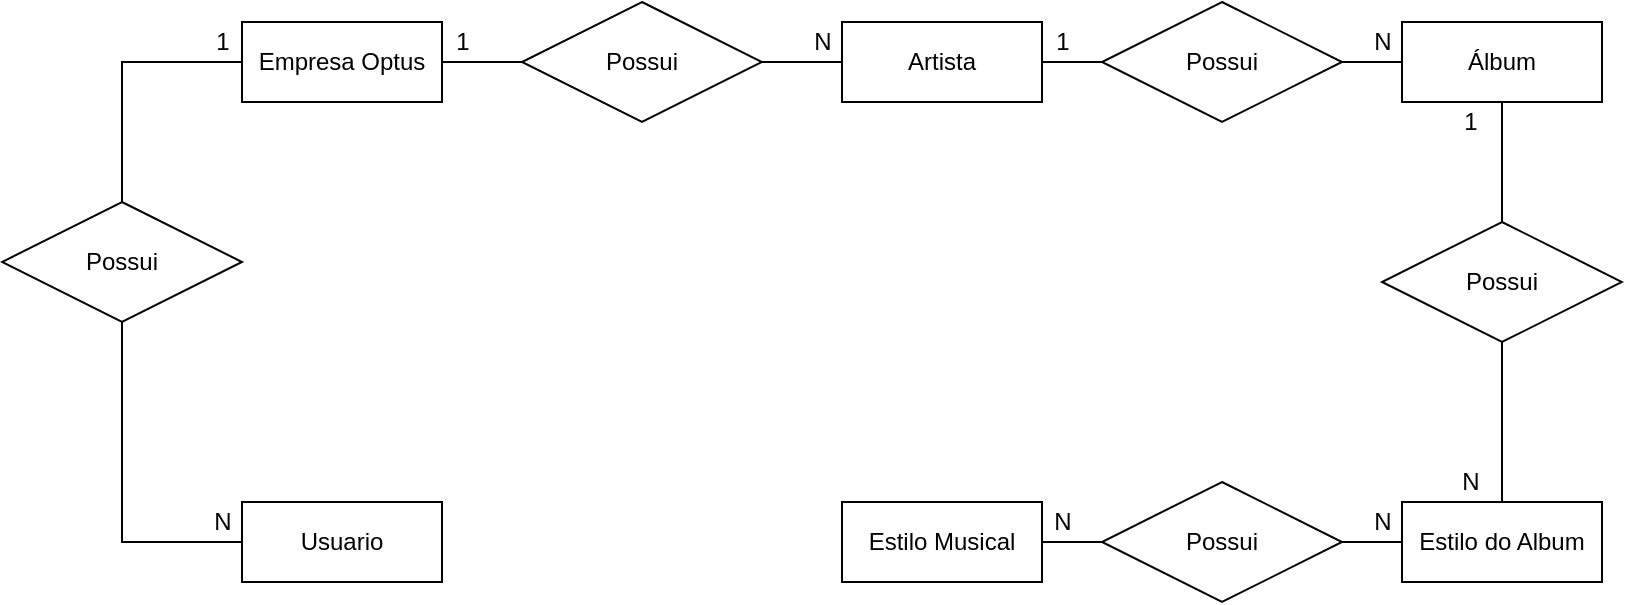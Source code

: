 <mxfile version="14.9.4" type="device"><diagram id="DqoHmvsmcB9aQAEyz0fr" name="MER"><mxGraphModel dx="1951" dy="793" grid="1" gridSize="10" guides="1" tooltips="1" connect="1" arrows="1" fold="1" page="1" pageScale="1" pageWidth="1169" pageHeight="827" background="none" math="0" shadow="0"><root><mxCell id="0"/><mxCell id="1" parent="0"/><mxCell id="uxbxjwHVDWSGaPT63gv0-31" style="edgeStyle=orthogonalEdgeStyle;rounded=0;orthogonalLoop=1;jettySize=auto;html=1;entryX=0.5;entryY=0;entryDx=0;entryDy=0;endArrow=none;endFill=0;exitX=0;exitY=0.5;exitDx=0;exitDy=0;" parent="1" source="uxbxjwHVDWSGaPT63gv0-1" target="uxbxjwHVDWSGaPT63gv0-30" edge="1"><mxGeometry relative="1" as="geometry"/></mxCell><mxCell id="uxbxjwHVDWSGaPT63gv0-1" value="Empresa Optus" style="whiteSpace=wrap;html=1;align=center;" parent="1" vertex="1"><mxGeometry x="-890" y="230" width="100" height="40" as="geometry"/></mxCell><mxCell id="uxbxjwHVDWSGaPT63gv0-12" value="" style="edgeStyle=orthogonalEdgeStyle;rounded=0;orthogonalLoop=1;jettySize=auto;html=1;endArrow=none;endFill=0;" parent="1" source="uxbxjwHVDWSGaPT63gv0-2" target="uxbxjwHVDWSGaPT63gv0-11" edge="1"><mxGeometry relative="1" as="geometry"/></mxCell><mxCell id="uxbxjwHVDWSGaPT63gv0-2" value="Álbum" style="whiteSpace=wrap;html=1;align=center;" parent="1" vertex="1"><mxGeometry x="-310" y="230" width="100" height="40" as="geometry"/></mxCell><mxCell id="uxbxjwHVDWSGaPT63gv0-3" value="Estilo Musical" style="whiteSpace=wrap;html=1;align=center;" parent="1" vertex="1"><mxGeometry x="-590" y="470" width="100" height="40" as="geometry"/></mxCell><mxCell id="p5l0veQFwpuGcTaNEGEc-3" value="" style="edgeStyle=orthogonalEdgeStyle;rounded=0;orthogonalLoop=1;jettySize=auto;html=1;endArrow=none;endFill=0;" parent="1" source="uxbxjwHVDWSGaPT63gv0-4" target="uxbxjwHVDWSGaPT63gv0-37" edge="1"><mxGeometry relative="1" as="geometry"/></mxCell><mxCell id="p5l0veQFwpuGcTaNEGEc-4" value="" style="edgeStyle=orthogonalEdgeStyle;rounded=0;orthogonalLoop=1;jettySize=auto;html=1;endArrow=none;endFill=0;" parent="1" source="uxbxjwHVDWSGaPT63gv0-4" target="uxbxjwHVDWSGaPT63gv0-3" edge="1"><mxGeometry relative="1" as="geometry"/></mxCell><mxCell id="uxbxjwHVDWSGaPT63gv0-4" value="Possui" style="shape=rhombus;perimeter=rhombusPerimeter;whiteSpace=wrap;html=1;align=center;" parent="1" vertex="1"><mxGeometry x="-460" y="460" width="120" height="60" as="geometry"/></mxCell><mxCell id="uxbxjwHVDWSGaPT63gv0-13" value="" style="edgeStyle=orthogonalEdgeStyle;rounded=0;orthogonalLoop=1;jettySize=auto;html=1;endArrow=none;endFill=0;" parent="1" source="uxbxjwHVDWSGaPT63gv0-9" target="uxbxjwHVDWSGaPT63gv0-11" edge="1"><mxGeometry relative="1" as="geometry"/></mxCell><mxCell id="uxbxjwHVDWSGaPT63gv0-9" value="Artista" style="whiteSpace=wrap;html=1;align=center;" parent="1" vertex="1"><mxGeometry x="-590" y="230" width="100" height="40" as="geometry"/></mxCell><mxCell id="uxbxjwHVDWSGaPT63gv0-14" value="" style="edgeStyle=orthogonalEdgeStyle;rounded=0;orthogonalLoop=1;jettySize=auto;html=1;endArrow=none;endFill=0;" parent="1" source="uxbxjwHVDWSGaPT63gv0-10" target="uxbxjwHVDWSGaPT63gv0-9" edge="1"><mxGeometry relative="1" as="geometry"/></mxCell><mxCell id="uxbxjwHVDWSGaPT63gv0-15" value="" style="edgeStyle=orthogonalEdgeStyle;rounded=0;orthogonalLoop=1;jettySize=auto;html=1;endArrow=none;endFill=0;" parent="1" source="uxbxjwHVDWSGaPT63gv0-10" target="uxbxjwHVDWSGaPT63gv0-1" edge="1"><mxGeometry relative="1" as="geometry"/></mxCell><mxCell id="uxbxjwHVDWSGaPT63gv0-10" value="Possui" style="shape=rhombus;perimeter=rhombusPerimeter;whiteSpace=wrap;html=1;align=center;" parent="1" vertex="1"><mxGeometry x="-750" y="220" width="120" height="60" as="geometry"/></mxCell><mxCell id="uxbxjwHVDWSGaPT63gv0-11" value="Possui" style="shape=rhombus;perimeter=rhombusPerimeter;whiteSpace=wrap;html=1;align=center;" parent="1" vertex="1"><mxGeometry x="-460" y="220" width="120" height="60" as="geometry"/></mxCell><mxCell id="uxbxjwHVDWSGaPT63gv0-16" value="1" style="text;html=1;align=center;verticalAlign=middle;resizable=0;points=[];autosize=1;strokeColor=none;" parent="1" vertex="1"><mxGeometry x="-790" y="230" width="20" height="20" as="geometry"/></mxCell><mxCell id="uxbxjwHVDWSGaPT63gv0-17" value="N" style="text;html=1;align=center;verticalAlign=middle;resizable=0;points=[];autosize=1;strokeColor=none;" parent="1" vertex="1"><mxGeometry x="-610" y="230" width="20" height="20" as="geometry"/></mxCell><mxCell id="uxbxjwHVDWSGaPT63gv0-18" value="1" style="text;html=1;align=center;verticalAlign=middle;resizable=0;points=[];autosize=1;strokeColor=none;" parent="1" vertex="1"><mxGeometry x="-490" y="230" width="20" height="20" as="geometry"/></mxCell><mxCell id="uxbxjwHVDWSGaPT63gv0-19" value="N" style="text;html=1;align=center;verticalAlign=middle;resizable=0;points=[];autosize=1;strokeColor=none;" parent="1" vertex="1"><mxGeometry x="-330" y="230" width="20" height="20" as="geometry"/></mxCell><mxCell id="uxbxjwHVDWSGaPT63gv0-26" value="Usuario" style="whiteSpace=wrap;html=1;align=center;" parent="1" vertex="1"><mxGeometry x="-890" y="470" width="100" height="40" as="geometry"/></mxCell><mxCell id="uxbxjwHVDWSGaPT63gv0-32" style="edgeStyle=orthogonalEdgeStyle;rounded=0;orthogonalLoop=1;jettySize=auto;html=1;entryX=0;entryY=0.5;entryDx=0;entryDy=0;endArrow=none;endFill=0;" parent="1" source="uxbxjwHVDWSGaPT63gv0-30" target="uxbxjwHVDWSGaPT63gv0-26" edge="1"><mxGeometry relative="1" as="geometry"/></mxCell><mxCell id="uxbxjwHVDWSGaPT63gv0-30" value="Possui" style="shape=rhombus;perimeter=rhombusPerimeter;whiteSpace=wrap;html=1;align=center;" parent="1" vertex="1"><mxGeometry x="-1010" y="320" width="120" height="60" as="geometry"/></mxCell><mxCell id="uxbxjwHVDWSGaPT63gv0-33" value="1" style="text;html=1;align=center;verticalAlign=middle;resizable=0;points=[];autosize=1;strokeColor=none;" parent="1" vertex="1"><mxGeometry x="-910" y="230" width="20" height="20" as="geometry"/></mxCell><mxCell id="uxbxjwHVDWSGaPT63gv0-34" value="N" style="text;html=1;align=center;verticalAlign=middle;resizable=0;points=[];autosize=1;strokeColor=none;" parent="1" vertex="1"><mxGeometry x="-910" y="470" width="20" height="20" as="geometry"/></mxCell><mxCell id="uxbxjwHVDWSGaPT63gv0-37" value="Estilo do Album" style="whiteSpace=wrap;html=1;align=center;" parent="1" vertex="1"><mxGeometry x="-310" y="470" width="100" height="40" as="geometry"/></mxCell><mxCell id="p5l0veQFwpuGcTaNEGEc-1" value="" style="edgeStyle=orthogonalEdgeStyle;rounded=0;orthogonalLoop=1;jettySize=auto;html=1;endArrow=none;endFill=0;" parent="1" source="uxbxjwHVDWSGaPT63gv0-38" target="uxbxjwHVDWSGaPT63gv0-37" edge="1"><mxGeometry relative="1" as="geometry"/></mxCell><mxCell id="p5l0veQFwpuGcTaNEGEc-2" value="" style="edgeStyle=orthogonalEdgeStyle;rounded=0;orthogonalLoop=1;jettySize=auto;html=1;endArrow=none;endFill=0;" parent="1" source="uxbxjwHVDWSGaPT63gv0-38" target="uxbxjwHVDWSGaPT63gv0-2" edge="1"><mxGeometry relative="1" as="geometry"/></mxCell><mxCell id="uxbxjwHVDWSGaPT63gv0-38" value="Possui" style="shape=rhombus;perimeter=rhombusPerimeter;whiteSpace=wrap;html=1;align=center;" parent="1" vertex="1"><mxGeometry x="-320" y="330" width="120" height="60" as="geometry"/></mxCell><mxCell id="uxbxjwHVDWSGaPT63gv0-40" value="1" style="text;html=1;align=center;verticalAlign=middle;resizable=0;points=[];autosize=1;strokeColor=none;" parent="1" vertex="1"><mxGeometry x="-286" y="270" width="20" height="20" as="geometry"/></mxCell><mxCell id="p5l0veQFwpuGcTaNEGEc-5" value="N" style="text;html=1;align=center;verticalAlign=middle;resizable=0;points=[];autosize=1;strokeColor=none;" parent="1" vertex="1"><mxGeometry x="-286" y="450" width="20" height="20" as="geometry"/></mxCell><mxCell id="p5l0veQFwpuGcTaNEGEc-6" value="N" style="text;html=1;align=center;verticalAlign=middle;resizable=0;points=[];autosize=1;strokeColor=none;" parent="1" vertex="1"><mxGeometry x="-490" y="470" width="20" height="20" as="geometry"/></mxCell><mxCell id="p5l0veQFwpuGcTaNEGEc-7" value="N" style="text;html=1;align=center;verticalAlign=middle;resizable=0;points=[];autosize=1;strokeColor=none;" parent="1" vertex="1"><mxGeometry x="-330" y="470" width="20" height="20" as="geometry"/></mxCell></root></mxGraphModel></diagram></mxfile>